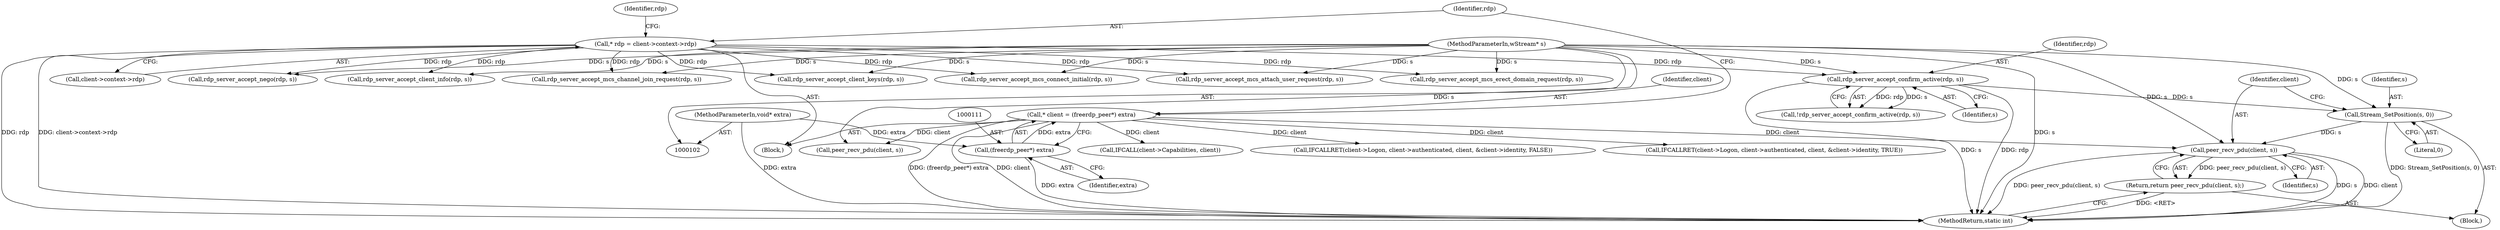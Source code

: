 digraph "0_FreeRDP_0773bb9303d24473fe1185d85a424dfe159aff53_0@API" {
"1000300" [label="(Call,peer_recv_pdu(client, s))"];
"1000108" [label="(Call,* client = (freerdp_peer*) extra)"];
"1000110" [label="(Call,(freerdp_peer*) extra)"];
"1000105" [label="(MethodParameterIn,void* extra)"];
"1000296" [label="(Call,Stream_SetPosition(s, 0))"];
"1000292" [label="(Call,rdp_server_accept_confirm_active(rdp, s))"];
"1000114" [label="(Call,* rdp = client->context->rdp)"];
"1000104" [label="(MethodParameterIn,wStream* s)"];
"1000299" [label="(Return,return peer_recv_pdu(client, s);)"];
"1000327" [label="(MethodReturn,static int)"];
"1000296" [label="(Call,Stream_SetPosition(s, 0))"];
"1000228" [label="(Call,rdp_server_accept_mcs_attach_user_request(rdp, s))"];
"1000294" [label="(Identifier,s)"];
"1000105" [label="(MethodParameterIn,void* extra)"];
"1000110" [label="(Call,(freerdp_peer*) extra)"];
"1000108" [label="(Call,* client = (freerdp_peer*) extra)"];
"1000115" [label="(Identifier,rdp)"];
"1000123" [label="(Identifier,rdp)"];
"1000300" [label="(Call,peer_recv_pdu(client, s))"];
"1000129" [label="(Call,rdp_server_accept_nego(rdp, s))"];
"1000301" [label="(Identifier,client)"];
"1000270" [label="(Call,rdp_server_accept_client_info(rdp, s))"];
"1000106" [label="(Block,)"];
"1000112" [label="(Identifier,extra)"];
"1000297" [label="(Identifier,s)"];
"1000298" [label="(Literal,0)"];
"1000276" [label="(Call,IFCALL(client->Capabilities, client))"];
"1000104" [label="(MethodParameterIn,wStream* s)"];
"1000292" [label="(Call,rdp_server_accept_confirm_active(rdp, s))"];
"1000238" [label="(Call,rdp_server_accept_mcs_channel_join_request(rdp, s))"];
"1000116" [label="(Call,client->context->rdp)"];
"1000307" [label="(Call,peer_recv_pdu(client, s))"];
"1000295" [label="(Block,)"];
"1000191" [label="(Call,IFCALLRET(client->Logon, client->authenticated, client, &client->identity, FALSE))"];
"1000114" [label="(Call,* rdp = client->context->rdp)"];
"1000255" [label="(Call,rdp_server_accept_client_keys(rdp, s))"];
"1000159" [label="(Call,IFCALLRET(client->Logon, client->authenticated, client, &client->identity, TRUE))"];
"1000302" [label="(Identifier,s)"];
"1000299" [label="(Return,return peer_recv_pdu(client, s);)"];
"1000208" [label="(Call,rdp_server_accept_mcs_connect_initial(rdp, s))"];
"1000291" [label="(Call,!rdp_server_accept_confirm_active(rdp, s))"];
"1000218" [label="(Call,rdp_server_accept_mcs_erect_domain_request(rdp, s))"];
"1000109" [label="(Identifier,client)"];
"1000293" [label="(Identifier,rdp)"];
"1000300" -> "1000299"  [label="AST: "];
"1000300" -> "1000302"  [label="CFG: "];
"1000301" -> "1000300"  [label="AST: "];
"1000302" -> "1000300"  [label="AST: "];
"1000299" -> "1000300"  [label="CFG: "];
"1000300" -> "1000327"  [label="DDG: s"];
"1000300" -> "1000327"  [label="DDG: client"];
"1000300" -> "1000327"  [label="DDG: peer_recv_pdu(client, s)"];
"1000300" -> "1000299"  [label="DDG: peer_recv_pdu(client, s)"];
"1000108" -> "1000300"  [label="DDG: client"];
"1000296" -> "1000300"  [label="DDG: s"];
"1000104" -> "1000300"  [label="DDG: s"];
"1000108" -> "1000106"  [label="AST: "];
"1000108" -> "1000110"  [label="CFG: "];
"1000109" -> "1000108"  [label="AST: "];
"1000110" -> "1000108"  [label="AST: "];
"1000115" -> "1000108"  [label="CFG: "];
"1000108" -> "1000327"  [label="DDG: (freerdp_peer*) extra"];
"1000108" -> "1000327"  [label="DDG: client"];
"1000110" -> "1000108"  [label="DDG: extra"];
"1000108" -> "1000159"  [label="DDG: client"];
"1000108" -> "1000191"  [label="DDG: client"];
"1000108" -> "1000276"  [label="DDG: client"];
"1000108" -> "1000307"  [label="DDG: client"];
"1000110" -> "1000112"  [label="CFG: "];
"1000111" -> "1000110"  [label="AST: "];
"1000112" -> "1000110"  [label="AST: "];
"1000110" -> "1000327"  [label="DDG: extra"];
"1000105" -> "1000110"  [label="DDG: extra"];
"1000105" -> "1000102"  [label="AST: "];
"1000105" -> "1000327"  [label="DDG: extra"];
"1000296" -> "1000295"  [label="AST: "];
"1000296" -> "1000298"  [label="CFG: "];
"1000297" -> "1000296"  [label="AST: "];
"1000298" -> "1000296"  [label="AST: "];
"1000301" -> "1000296"  [label="CFG: "];
"1000296" -> "1000327"  [label="DDG: Stream_SetPosition(s, 0)"];
"1000292" -> "1000296"  [label="DDG: s"];
"1000104" -> "1000296"  [label="DDG: s"];
"1000292" -> "1000291"  [label="AST: "];
"1000292" -> "1000294"  [label="CFG: "];
"1000293" -> "1000292"  [label="AST: "];
"1000294" -> "1000292"  [label="AST: "];
"1000291" -> "1000292"  [label="CFG: "];
"1000292" -> "1000327"  [label="DDG: s"];
"1000292" -> "1000327"  [label="DDG: rdp"];
"1000292" -> "1000291"  [label="DDG: rdp"];
"1000292" -> "1000291"  [label="DDG: s"];
"1000114" -> "1000292"  [label="DDG: rdp"];
"1000104" -> "1000292"  [label="DDG: s"];
"1000114" -> "1000106"  [label="AST: "];
"1000114" -> "1000116"  [label="CFG: "];
"1000115" -> "1000114"  [label="AST: "];
"1000116" -> "1000114"  [label="AST: "];
"1000123" -> "1000114"  [label="CFG: "];
"1000114" -> "1000327"  [label="DDG: rdp"];
"1000114" -> "1000327"  [label="DDG: client->context->rdp"];
"1000114" -> "1000129"  [label="DDG: rdp"];
"1000114" -> "1000208"  [label="DDG: rdp"];
"1000114" -> "1000218"  [label="DDG: rdp"];
"1000114" -> "1000228"  [label="DDG: rdp"];
"1000114" -> "1000238"  [label="DDG: rdp"];
"1000114" -> "1000255"  [label="DDG: rdp"];
"1000114" -> "1000270"  [label="DDG: rdp"];
"1000104" -> "1000102"  [label="AST: "];
"1000104" -> "1000327"  [label="DDG: s"];
"1000104" -> "1000129"  [label="DDG: s"];
"1000104" -> "1000208"  [label="DDG: s"];
"1000104" -> "1000218"  [label="DDG: s"];
"1000104" -> "1000228"  [label="DDG: s"];
"1000104" -> "1000238"  [label="DDG: s"];
"1000104" -> "1000255"  [label="DDG: s"];
"1000104" -> "1000270"  [label="DDG: s"];
"1000104" -> "1000307"  [label="DDG: s"];
"1000299" -> "1000295"  [label="AST: "];
"1000327" -> "1000299"  [label="CFG: "];
"1000299" -> "1000327"  [label="DDG: <RET>"];
}
